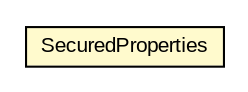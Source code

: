 #!/usr/local/bin/dot
#
# Class diagram 
# Generated by UMLGraph version R5_6-24-gf6e263 (http://www.umlgraph.org/)
#

digraph G {
	edge [fontname="arial",fontsize=10,labelfontname="arial",labelfontsize=10];
	node [fontname="arial",fontsize=10,shape=plaintext];
	nodesep=0.25;
	ranksep=0.5;
	// net.brabenetz.lib.securedproperties.SecuredProperties
	c70 [label=<<table title="net.brabenetz.lib.securedproperties.SecuredProperties" border="0" cellborder="1" cellspacing="0" cellpadding="2" port="p" bgcolor="lemonChiffon" href="./SecuredProperties.html">
		<tr><td><table border="0" cellspacing="0" cellpadding="1">
<tr><td align="center" balign="center"> SecuredProperties </td></tr>
		</table></td></tr>
		</table>>, URL="./SecuredProperties.html", fontname="arial", fontcolor="black", fontsize=10.0];
}

